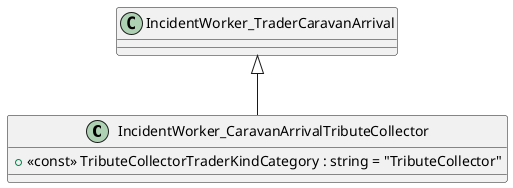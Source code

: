 @startuml
class IncidentWorker_CaravanArrivalTributeCollector {
    + <<const>> TributeCollectorTraderKindCategory : string = "TributeCollector"
}
IncidentWorker_TraderCaravanArrival <|-- IncidentWorker_CaravanArrivalTributeCollector
@enduml
